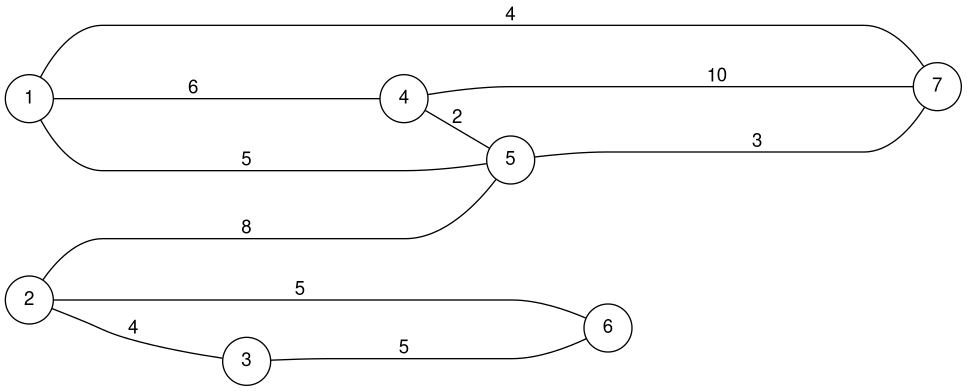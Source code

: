 @startdot
digraph a {
    fontname="Helvetica,Arial,sans-serif"
    node [fontname="Helvetica,Arial,sans-serif"]
    edge [fontname="Helvetica,Arial,sans-serif"]
    rankdir=LR;
    node [shape = circle];
    edge[arrowhead="none"];
    1 -> 4 [label = "6", minlen=5];
    1 -> 5 [label = "5", minlen=4];
    1 -> 7 [label = "4", minlen=3];
    2 -> 3 [label = "4", minlen=3];
    2 -> 5 [label = "8", minlen=6];
    2 -> 6 [label = "5", minlen=4];
    3 -> 6 [label = "5", minlen=4];
    4 -> 5 [label = "2", minlen=1];
    4 -> 7 [label = "10", minlen=7];
    5 -> 7 [label = "3", minlen=2];
}
@enddot

